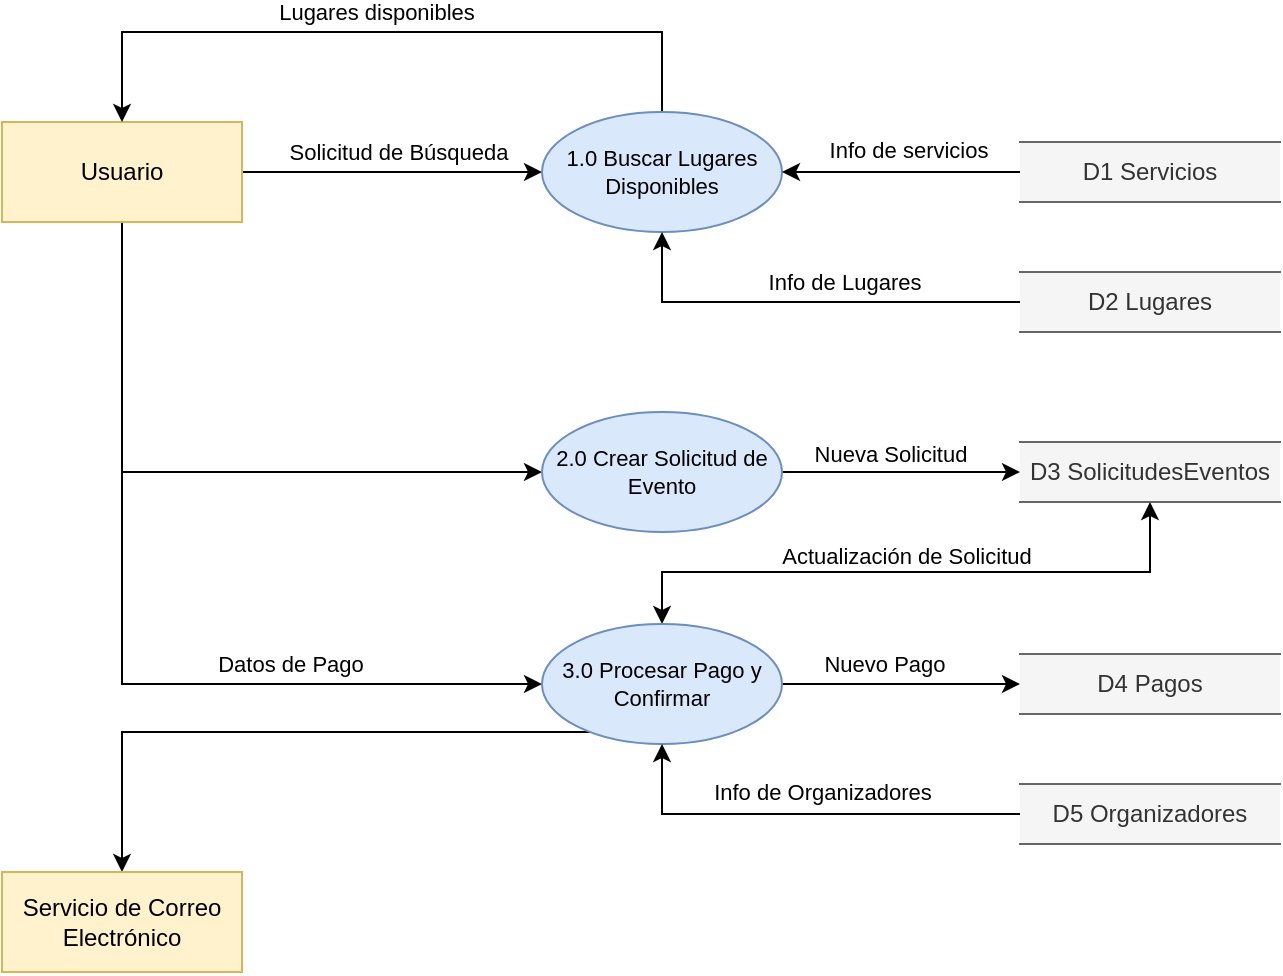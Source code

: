 <mxfile version="28.1.1">
  <diagram name="Página-1" id="I_PLseIlG-SW4P3GmNtZ">
    <mxGraphModel grid="0" page="0" gridSize="10" guides="1" tooltips="1" connect="1" arrows="1" fold="1" pageScale="1" pageWidth="850" pageHeight="1100" math="0" shadow="0">
      <root>
        <mxCell id="0" />
        <mxCell id="1" parent="0" />
        <mxCell id="W8JoIk-kJQ2VkidzBPqw-3" style="edgeStyle=orthogonalEdgeStyle;rounded=0;orthogonalLoop=1;jettySize=auto;html=1;" edge="1" parent="1" source="W8JoIk-kJQ2VkidzBPqw-1" target="W8JoIk-kJQ2VkidzBPqw-2">
          <mxGeometry relative="1" as="geometry" />
        </mxCell>
        <mxCell id="W8JoIk-kJQ2VkidzBPqw-4" value="Solicitud de Búsqueda" style="edgeLabel;html=1;align=center;verticalAlign=middle;resizable=0;points=[];" connectable="0" vertex="1" parent="W8JoIk-kJQ2VkidzBPqw-3">
          <mxGeometry x="-0.2" y="3" relative="1" as="geometry">
            <mxPoint x="18" y="-7" as="offset" />
          </mxGeometry>
        </mxCell>
        <mxCell id="W8JoIk-kJQ2VkidzBPqw-14" style="edgeStyle=orthogonalEdgeStyle;rounded=0;orthogonalLoop=1;jettySize=auto;html=1;entryX=0;entryY=0.5;entryDx=0;entryDy=0;" edge="1" parent="1" source="W8JoIk-kJQ2VkidzBPqw-1" target="W8JoIk-kJQ2VkidzBPqw-13">
          <mxGeometry relative="1" as="geometry">
            <Array as="points">
              <mxPoint x="90" y="290" />
            </Array>
          </mxGeometry>
        </mxCell>
        <mxCell id="W8JoIk-kJQ2VkidzBPqw-20" style="edgeStyle=orthogonalEdgeStyle;rounded=0;orthogonalLoop=1;jettySize=auto;html=1;entryX=0;entryY=0.5;entryDx=0;entryDy=0;" edge="1" parent="1" source="W8JoIk-kJQ2VkidzBPqw-1" target="W8JoIk-kJQ2VkidzBPqw-19">
          <mxGeometry relative="1" as="geometry">
            <Array as="points">
              <mxPoint x="90" y="396" />
            </Array>
          </mxGeometry>
        </mxCell>
        <mxCell id="W8JoIk-kJQ2VkidzBPqw-21" value="Datos de Pago" style="edgeLabel;html=1;align=center;verticalAlign=middle;resizable=0;points=[];" connectable="0" vertex="1" parent="W8JoIk-kJQ2VkidzBPqw-20">
          <mxGeometry x="0.429" y="1" relative="1" as="geometry">
            <mxPoint y="-9" as="offset" />
          </mxGeometry>
        </mxCell>
        <mxCell id="W8JoIk-kJQ2VkidzBPqw-1" value="Usuario" style="rounded=0;whiteSpace=wrap;html=1;fillColor=#fff2cc;strokeColor=#d6b656;" vertex="1" parent="1">
          <mxGeometry x="30" y="115" width="120" height="50" as="geometry" />
        </mxCell>
        <mxCell id="W8JoIk-kJQ2VkidzBPqw-11" style="edgeStyle=orthogonalEdgeStyle;rounded=0;orthogonalLoop=1;jettySize=auto;html=1;entryX=0.5;entryY=0;entryDx=0;entryDy=0;" edge="1" parent="1" source="W8JoIk-kJQ2VkidzBPqw-2" target="W8JoIk-kJQ2VkidzBPqw-1">
          <mxGeometry relative="1" as="geometry">
            <Array as="points">
              <mxPoint x="360" y="70" />
              <mxPoint x="90" y="70" />
            </Array>
          </mxGeometry>
        </mxCell>
        <mxCell id="W8JoIk-kJQ2VkidzBPqw-12" value="Lugares disponibles" style="edgeLabel;html=1;align=center;verticalAlign=middle;resizable=0;points=[];" connectable="0" vertex="1" parent="W8JoIk-kJQ2VkidzBPqw-11">
          <mxGeometry x="0.126" y="3" relative="1" as="geometry">
            <mxPoint x="17" y="-13" as="offset" />
          </mxGeometry>
        </mxCell>
        <mxCell id="W8JoIk-kJQ2VkidzBPqw-2" value="1.0 Buscar Lugares Disponibles" style="ellipse;whiteSpace=wrap;html=1;fontSize=11;fillColor=#dae8fc;strokeColor=#6c8ebf;" vertex="1" parent="1">
          <mxGeometry x="300" y="110" width="120" height="60" as="geometry" />
        </mxCell>
        <mxCell id="W8JoIk-kJQ2VkidzBPqw-7" style="edgeStyle=orthogonalEdgeStyle;rounded=0;orthogonalLoop=1;jettySize=auto;html=1;entryX=1;entryY=0.5;entryDx=0;entryDy=0;" edge="1" parent="1" source="W8JoIk-kJQ2VkidzBPqw-5" target="W8JoIk-kJQ2VkidzBPqw-2">
          <mxGeometry relative="1" as="geometry" />
        </mxCell>
        <mxCell id="W8JoIk-kJQ2VkidzBPqw-8" value="Info de servicios" style="edgeLabel;html=1;align=center;verticalAlign=middle;resizable=0;points=[];" connectable="0" vertex="1" parent="W8JoIk-kJQ2VkidzBPqw-7">
          <mxGeometry x="0.04" y="-1" relative="1" as="geometry">
            <mxPoint x="6" y="-10" as="offset" />
          </mxGeometry>
        </mxCell>
        <mxCell id="W8JoIk-kJQ2VkidzBPqw-5" value="D1 Servicios" style="html=1;dashed=0;whiteSpace=wrap;shape=partialRectangle;right=0;left=0;fillColor=#f5f5f5;strokeColor=#666666;fontColor=#333333;" vertex="1" parent="1">
          <mxGeometry x="539" y="125" width="130" height="30" as="geometry" />
        </mxCell>
        <mxCell id="W8JoIk-kJQ2VkidzBPqw-9" style="edgeStyle=orthogonalEdgeStyle;rounded=0;orthogonalLoop=1;jettySize=auto;html=1;entryX=0.5;entryY=1;entryDx=0;entryDy=0;" edge="1" parent="1" source="W8JoIk-kJQ2VkidzBPqw-6" target="W8JoIk-kJQ2VkidzBPqw-2">
          <mxGeometry relative="1" as="geometry" />
        </mxCell>
        <mxCell id="W8JoIk-kJQ2VkidzBPqw-10" value="Info de Lugares" style="edgeLabel;html=1;align=center;verticalAlign=middle;resizable=0;points=[];" connectable="0" vertex="1" parent="W8JoIk-kJQ2VkidzBPqw-9">
          <mxGeometry x="0.285" y="-3" relative="1" as="geometry">
            <mxPoint x="49" y="-7" as="offset" />
          </mxGeometry>
        </mxCell>
        <mxCell id="W8JoIk-kJQ2VkidzBPqw-6" value="D2 Lugares" style="html=1;dashed=0;whiteSpace=wrap;shape=partialRectangle;right=0;left=0;fillColor=#f5f5f5;strokeColor=#666666;fontColor=#333333;" vertex="1" parent="1">
          <mxGeometry x="539" y="190" width="130" height="30" as="geometry" />
        </mxCell>
        <mxCell id="W8JoIk-kJQ2VkidzBPqw-17" style="edgeStyle=orthogonalEdgeStyle;rounded=0;orthogonalLoop=1;jettySize=auto;html=1;" edge="1" parent="1" source="W8JoIk-kJQ2VkidzBPqw-13" target="W8JoIk-kJQ2VkidzBPqw-15">
          <mxGeometry relative="1" as="geometry" />
        </mxCell>
        <mxCell id="W8JoIk-kJQ2VkidzBPqw-18" value="Nueva Solicitud" style="edgeLabel;html=1;align=center;verticalAlign=middle;resizable=0;points=[];" connectable="0" vertex="1" parent="W8JoIk-kJQ2VkidzBPqw-17">
          <mxGeometry x="-0.2" relative="1" as="geometry">
            <mxPoint x="6" y="-9" as="offset" />
          </mxGeometry>
        </mxCell>
        <mxCell id="W8JoIk-kJQ2VkidzBPqw-13" value="2.0 Crear Solicitud de Evento" style="ellipse;whiteSpace=wrap;html=1;fontSize=11;fillColor=#dae8fc;strokeColor=#6c8ebf;" vertex="1" parent="1">
          <mxGeometry x="300" y="260" width="120" height="60" as="geometry" />
        </mxCell>
        <mxCell id="W8JoIk-kJQ2VkidzBPqw-15" value="D3 SolicitudesEventos" style="html=1;dashed=0;whiteSpace=wrap;shape=partialRectangle;right=0;left=0;fillColor=#f5f5f5;strokeColor=#666666;fontColor=#333333;" vertex="1" parent="1">
          <mxGeometry x="539" y="275" width="130" height="30" as="geometry" />
        </mxCell>
        <mxCell id="W8JoIk-kJQ2VkidzBPqw-25" style="edgeStyle=orthogonalEdgeStyle;rounded=0;orthogonalLoop=1;jettySize=auto;html=1;" edge="1" parent="1" source="W8JoIk-kJQ2VkidzBPqw-19" target="W8JoIk-kJQ2VkidzBPqw-24">
          <mxGeometry relative="1" as="geometry" />
        </mxCell>
        <mxCell id="W8JoIk-kJQ2VkidzBPqw-26" value="Nuevo Pago" style="edgeLabel;html=1;align=center;verticalAlign=middle;resizable=0;points=[];" connectable="0" vertex="1" parent="W8JoIk-kJQ2VkidzBPqw-25">
          <mxGeometry x="-0.22" y="2" relative="1" as="geometry">
            <mxPoint x="4" y="-8" as="offset" />
          </mxGeometry>
        </mxCell>
        <mxCell id="W8JoIk-kJQ2VkidzBPqw-32" style="edgeStyle=orthogonalEdgeStyle;rounded=0;orthogonalLoop=1;jettySize=auto;html=1;startArrow=classic;startFill=1;" edge="1" parent="1" source="W8JoIk-kJQ2VkidzBPqw-19" target="W8JoIk-kJQ2VkidzBPqw-15">
          <mxGeometry relative="1" as="geometry">
            <Array as="points">
              <mxPoint x="360" y="340" />
              <mxPoint x="604" y="340" />
            </Array>
          </mxGeometry>
        </mxCell>
        <mxCell id="W8JoIk-kJQ2VkidzBPqw-33" value="Actualización de Solicitud" style="edgeLabel;html=1;align=center;verticalAlign=middle;resizable=0;points=[];" connectable="0" vertex="1" parent="W8JoIk-kJQ2VkidzBPqw-32">
          <mxGeometry x="-0.098" y="1" relative="1" as="geometry">
            <mxPoint x="10" y="-7" as="offset" />
          </mxGeometry>
        </mxCell>
        <mxCell id="W8JoIk-kJQ2VkidzBPqw-37" style="edgeStyle=orthogonalEdgeStyle;rounded=0;orthogonalLoop=1;jettySize=auto;html=1;" edge="1" parent="1" source="W8JoIk-kJQ2VkidzBPqw-19" target="W8JoIk-kJQ2VkidzBPqw-36">
          <mxGeometry relative="1" as="geometry">
            <Array as="points">
              <mxPoint x="90" y="420" />
            </Array>
          </mxGeometry>
        </mxCell>
        <mxCell id="W8JoIk-kJQ2VkidzBPqw-19" value="3.0 Procesar Pago y Confirmar" style="ellipse;whiteSpace=wrap;html=1;fontSize=11;fillColor=#dae8fc;strokeColor=#6c8ebf;" vertex="1" parent="1">
          <mxGeometry x="300" y="366" width="120" height="60" as="geometry" />
        </mxCell>
        <mxCell id="W8JoIk-kJQ2VkidzBPqw-28" style="edgeStyle=orthogonalEdgeStyle;rounded=0;orthogonalLoop=1;jettySize=auto;html=1;" edge="1" parent="1" source="W8JoIk-kJQ2VkidzBPqw-23" target="W8JoIk-kJQ2VkidzBPqw-19">
          <mxGeometry relative="1" as="geometry" />
        </mxCell>
        <mxCell id="W8JoIk-kJQ2VkidzBPqw-29" value="Info de Organizadores" style="edgeLabel;html=1;align=center;verticalAlign=middle;resizable=0;points=[];" connectable="0" vertex="1" parent="W8JoIk-kJQ2VkidzBPqw-28">
          <mxGeometry x="-0.348" y="-2" relative="1" as="geometry">
            <mxPoint x="-29" y="-9" as="offset" />
          </mxGeometry>
        </mxCell>
        <mxCell id="W8JoIk-kJQ2VkidzBPqw-23" value="D5 Organizadores" style="html=1;dashed=0;whiteSpace=wrap;shape=partialRectangle;right=0;left=0;fillColor=#f5f5f5;strokeColor=#666666;fontColor=#333333;" vertex="1" parent="1">
          <mxGeometry x="539" y="446" width="130" height="30" as="geometry" />
        </mxCell>
        <mxCell id="W8JoIk-kJQ2VkidzBPqw-24" value="D4 Pagos" style="html=1;dashed=0;whiteSpace=wrap;shape=partialRectangle;right=0;left=0;fillColor=#f5f5f5;strokeColor=#666666;fontColor=#333333;" vertex="1" parent="1">
          <mxGeometry x="539" y="381" width="130" height="30" as="geometry" />
        </mxCell>
        <mxCell id="W8JoIk-kJQ2VkidzBPqw-36" value="Servicio de Correo Electrónico" style="rounded=0;whiteSpace=wrap;html=1;fillColor=#fff2cc;strokeColor=#d6b656;" vertex="1" parent="1">
          <mxGeometry x="30" y="490" width="120" height="50" as="geometry" />
        </mxCell>
      </root>
    </mxGraphModel>
  </diagram>
</mxfile>
